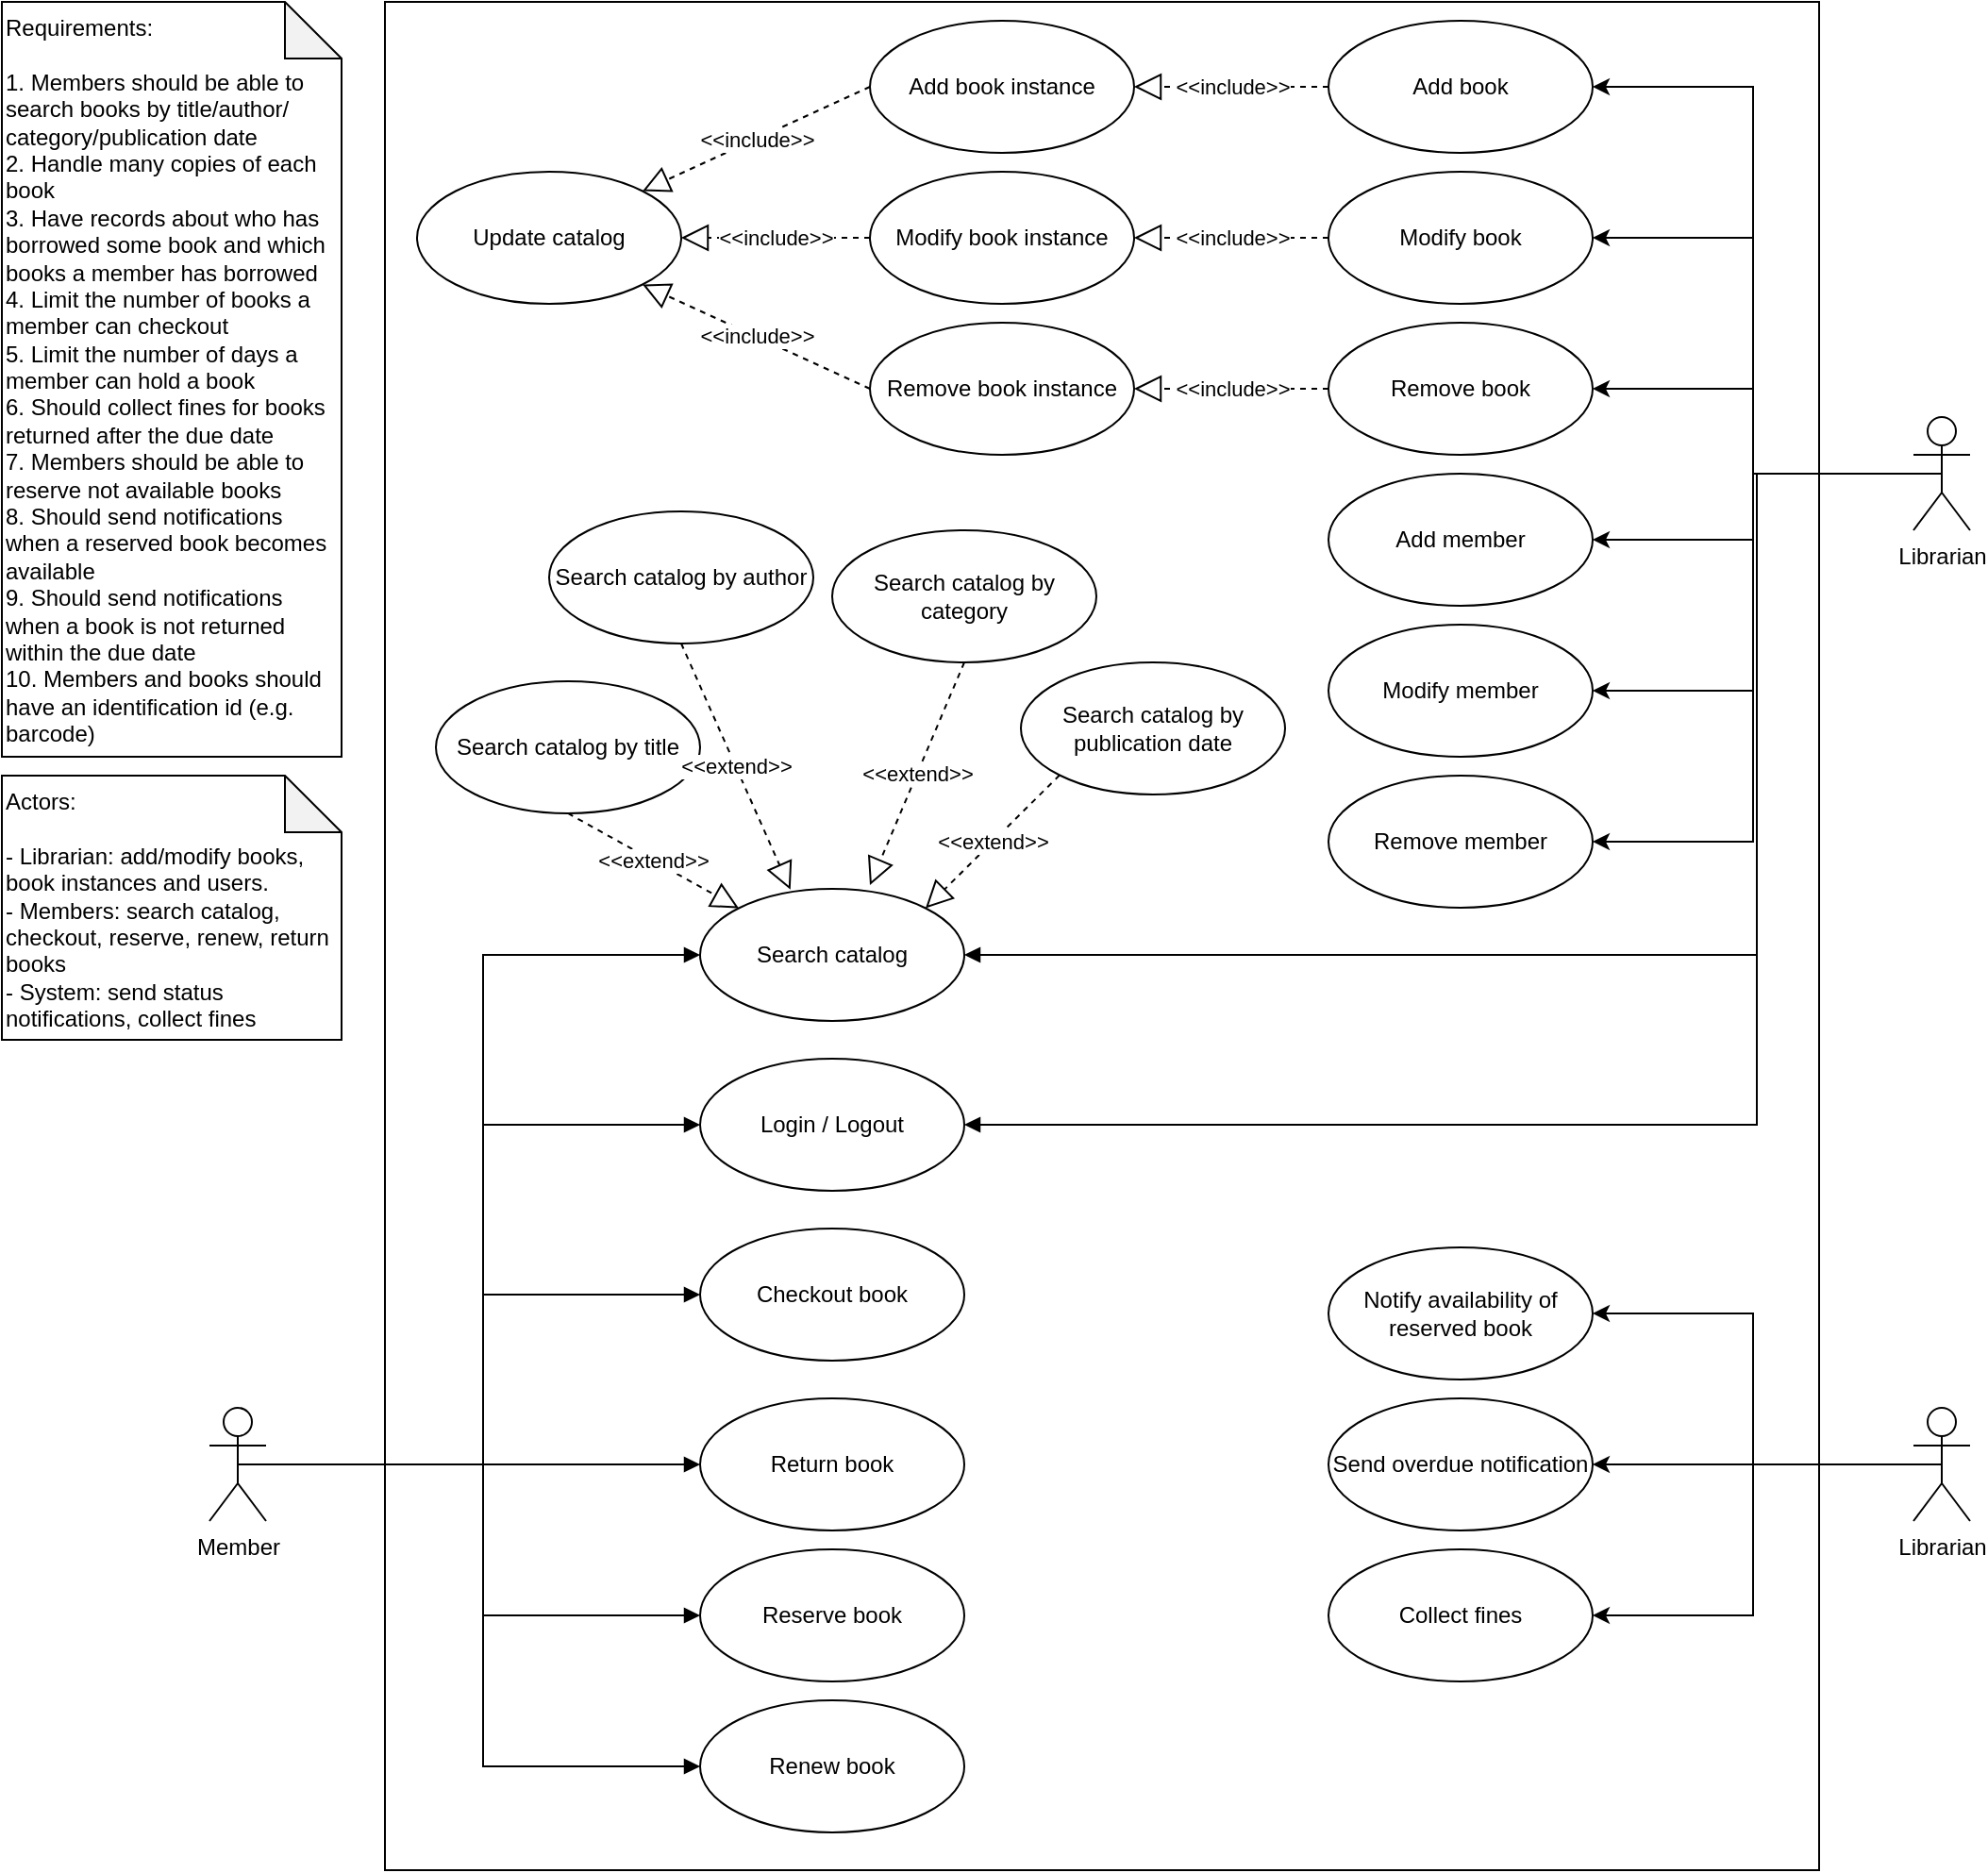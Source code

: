 <mxfile version="14.6.13" type="device" pages="2"><diagram id="AGxmsFFOLL8j4SlfcbJ1" name="Requirements and Use Case Diagram"><mxGraphModel dx="1730" dy="967" grid="1" gridSize="10" guides="1" tooltips="1" connect="1" arrows="1" fold="1" page="1" pageScale="1" pageWidth="827" pageHeight="1169" math="0" shadow="0"><root><mxCell id="0"/><mxCell id="1" parent="0"/><mxCell id="H3sFD_GERMzG2aIKMMmW-26" value="" style="html=1;" vertex="1" parent="1"><mxGeometry x="213" y="10" width="760" height="990" as="geometry"/></mxCell><mxCell id="qbcvoY72uWVvfOWqGD9E-3" value="&lt;span&gt;Requirements:&lt;br&gt;&lt;/span&gt;&lt;br&gt;&lt;span&gt;1. Members should be able to search books by title/author/ category/publication date&lt;/span&gt;&lt;br&gt;&lt;span&gt;2. Handle many copies of each book&lt;/span&gt;&lt;br&gt;&lt;span&gt;3. Have records about who has borrowed some book and which books a member has borrowed&lt;/span&gt;&lt;br&gt;&lt;span&gt;4. Limit the number of books a member can checkout&lt;/span&gt;&lt;br&gt;&lt;span&gt;5. Limit the number of days a member can hold a book&lt;/span&gt;&lt;br&gt;&lt;span&gt;6. Should collect fines for books returned after the due date&lt;/span&gt;&lt;br&gt;&lt;span&gt;7. Members should be able to reserve not available books&lt;/span&gt;&lt;br&gt;&lt;span&gt;8. Should send notifications when a reserved book becomes available&lt;/span&gt;&lt;br&gt;&lt;span&gt;9. Should send notifications when a book is not returned within the due date&lt;/span&gt;&lt;br&gt;&lt;span&gt;10. Members and books should have an identification id (e.g. barcode)&lt;/span&gt;" style="shape=note;whiteSpace=wrap;html=1;backgroundOutline=1;darkOpacity=0.05;verticalAlign=top;align=left;" parent="1" vertex="1"><mxGeometry x="10" y="10" width="180" height="400" as="geometry"/></mxCell><mxCell id="qbcvoY72uWVvfOWqGD9E-4" value="Actors:&lt;br&gt;&lt;br&gt;- Librarian: add/modify books, book instances and users.&lt;br&gt;- Members: search catalog, checkout, reserve, renew, return books&lt;br&gt;- System: send status notifications, collect fines" style="shape=note;whiteSpace=wrap;html=1;backgroundOutline=1;darkOpacity=0.05;verticalAlign=top;align=left;" parent="1" vertex="1"><mxGeometry x="10" y="420" width="180" height="140" as="geometry"/></mxCell><mxCell id="5PEmKShotiLP64jzKmIo-1" value="Add book" style="ellipse;whiteSpace=wrap;html=1;" parent="1" vertex="1"><mxGeometry x="713" y="20" width="140" height="70" as="geometry"/></mxCell><mxCell id="5PEmKShotiLP64jzKmIo-2" value="Modify book" style="ellipse;whiteSpace=wrap;html=1;" parent="1" vertex="1"><mxGeometry x="713" y="100" width="140" height="70" as="geometry"/></mxCell><mxCell id="5PEmKShotiLP64jzKmIo-3" value="Remove book" style="ellipse;whiteSpace=wrap;html=1;" parent="1" vertex="1"><mxGeometry x="713" y="180" width="140" height="70" as="geometry"/></mxCell><mxCell id="5PEmKShotiLP64jzKmIo-4" value="Add member" style="ellipse;whiteSpace=wrap;html=1;" parent="1" vertex="1"><mxGeometry x="713" y="260" width="140" height="70" as="geometry"/></mxCell><mxCell id="5PEmKShotiLP64jzKmIo-5" value="Remove member" style="ellipse;whiteSpace=wrap;html=1;" parent="1" vertex="1"><mxGeometry x="713" y="420" width="140" height="70" as="geometry"/></mxCell><mxCell id="5PEmKShotiLP64jzKmIo-6" value="Modify member" style="ellipse;whiteSpace=wrap;html=1;" parent="1" vertex="1"><mxGeometry x="713" y="340" width="140" height="70" as="geometry"/></mxCell><mxCell id="5PEmKShotiLP64jzKmIo-7" value="Notify availability of reserved book" style="ellipse;whiteSpace=wrap;html=1;" parent="1" vertex="1"><mxGeometry x="713" y="670" width="140" height="70" as="geometry"/></mxCell><mxCell id="5PEmKShotiLP64jzKmIo-9" style="edgeStyle=orthogonalEdgeStyle;rounded=0;orthogonalLoop=1;jettySize=auto;html=1;exitX=0.5;exitY=0.5;exitDx=0;exitDy=0;exitPerimeter=0;entryX=1;entryY=0.5;entryDx=0;entryDy=0;" parent="1" source="5PEmKShotiLP64jzKmIo-8" target="5PEmKShotiLP64jzKmIo-1" edge="1"><mxGeometry relative="1" as="geometry"/></mxCell><mxCell id="5PEmKShotiLP64jzKmIo-10" style="edgeStyle=orthogonalEdgeStyle;rounded=0;orthogonalLoop=1;jettySize=auto;html=1;exitX=0.5;exitY=0.5;exitDx=0;exitDy=0;exitPerimeter=0;entryX=1;entryY=0.5;entryDx=0;entryDy=0;" parent="1" source="5PEmKShotiLP64jzKmIo-8" target="5PEmKShotiLP64jzKmIo-2" edge="1"><mxGeometry relative="1" as="geometry"/></mxCell><mxCell id="5PEmKShotiLP64jzKmIo-11" style="edgeStyle=orthogonalEdgeStyle;rounded=0;orthogonalLoop=1;jettySize=auto;html=1;exitX=0.5;exitY=0.5;exitDx=0;exitDy=0;exitPerimeter=0;entryX=1;entryY=0.5;entryDx=0;entryDy=0;" parent="1" source="5PEmKShotiLP64jzKmIo-8" target="5PEmKShotiLP64jzKmIo-3" edge="1"><mxGeometry relative="1" as="geometry"/></mxCell><mxCell id="5PEmKShotiLP64jzKmIo-12" style="edgeStyle=orthogonalEdgeStyle;rounded=0;orthogonalLoop=1;jettySize=auto;html=1;exitX=0.5;exitY=0.5;exitDx=0;exitDy=0;exitPerimeter=0;entryX=1;entryY=0.5;entryDx=0;entryDy=0;" parent="1" source="5PEmKShotiLP64jzKmIo-8" target="5PEmKShotiLP64jzKmIo-4" edge="1"><mxGeometry relative="1" as="geometry"/></mxCell><mxCell id="5PEmKShotiLP64jzKmIo-13" style="edgeStyle=orthogonalEdgeStyle;rounded=0;orthogonalLoop=1;jettySize=auto;html=1;exitX=0.5;exitY=0.5;exitDx=0;exitDy=0;exitPerimeter=0;entryX=1;entryY=0.5;entryDx=0;entryDy=0;" parent="1" source="5PEmKShotiLP64jzKmIo-8" target="5PEmKShotiLP64jzKmIo-6" edge="1"><mxGeometry relative="1" as="geometry"/></mxCell><mxCell id="5PEmKShotiLP64jzKmIo-14" style="edgeStyle=orthogonalEdgeStyle;rounded=0;orthogonalLoop=1;jettySize=auto;html=1;exitX=0.5;exitY=0.5;exitDx=0;exitDy=0;exitPerimeter=0;entryX=1;entryY=0.5;entryDx=0;entryDy=0;" parent="1" source="5PEmKShotiLP64jzKmIo-8" target="5PEmKShotiLP64jzKmIo-5" edge="1"><mxGeometry relative="1" as="geometry"/></mxCell><mxCell id="H3sFD_GERMzG2aIKMMmW-13" style="edgeStyle=orthogonalEdgeStyle;rounded=0;orthogonalLoop=1;jettySize=auto;html=1;exitX=0.5;exitY=0.5;exitDx=0;exitDy=0;exitPerimeter=0;entryX=1;entryY=0.5;entryDx=0;entryDy=0;endArrow=block;endFill=1;" edge="1" parent="1" source="5PEmKShotiLP64jzKmIo-8" target="5PEmKShotiLP64jzKmIo-17"><mxGeometry relative="1" as="geometry"><Array as="points"><mxPoint x="940" y="260"/><mxPoint x="940" y="515"/></Array></mxGeometry></mxCell><mxCell id="1gqdG-SC3oVYsaFY8wtd-3" style="edgeStyle=orthogonalEdgeStyle;rounded=0;orthogonalLoop=1;jettySize=auto;html=1;exitX=0.5;exitY=0.5;exitDx=0;exitDy=0;exitPerimeter=0;entryX=1;entryY=0.5;entryDx=0;entryDy=0;endArrow=block;endFill=1;" edge="1" parent="1" source="5PEmKShotiLP64jzKmIo-8" target="1gqdG-SC3oVYsaFY8wtd-1"><mxGeometry relative="1" as="geometry"><Array as="points"><mxPoint x="940" y="260"/><mxPoint x="940" y="605"/></Array></mxGeometry></mxCell><mxCell id="5PEmKShotiLP64jzKmIo-8" value="Librarian" style="shape=umlActor;verticalLabelPosition=bottom;verticalAlign=top;html=1;" parent="1" vertex="1"><mxGeometry x="1023" y="230" width="30" height="60" as="geometry"/></mxCell><mxCell id="5PEmKShotiLP64jzKmIo-15" value="Send overdue notification" style="ellipse;whiteSpace=wrap;html=1;" parent="1" vertex="1"><mxGeometry x="713" y="750" width="140" height="70" as="geometry"/></mxCell><mxCell id="5PEmKShotiLP64jzKmIo-16" value="Collect fines" style="ellipse;whiteSpace=wrap;html=1;" parent="1" vertex="1"><mxGeometry x="713" y="830" width="140" height="70" as="geometry"/></mxCell><mxCell id="5PEmKShotiLP64jzKmIo-17" value="Search catalog" style="ellipse;whiteSpace=wrap;html=1;" parent="1" vertex="1"><mxGeometry x="380" y="480" width="140" height="70" as="geometry"/></mxCell><mxCell id="5PEmKShotiLP64jzKmIo-18" value="Search catalog by title" style="ellipse;whiteSpace=wrap;html=1;" parent="1" vertex="1"><mxGeometry x="240" y="370" width="140" height="70" as="geometry"/></mxCell><mxCell id="5PEmKShotiLP64jzKmIo-19" value="Search catalog by author" style="ellipse;whiteSpace=wrap;html=1;" parent="1" vertex="1"><mxGeometry x="300" y="280" width="140" height="70" as="geometry"/></mxCell><mxCell id="H3sFD_GERMzG2aIKMMmW-2" style="edgeStyle=orthogonalEdgeStyle;rounded=0;orthogonalLoop=1;jettySize=auto;html=1;exitX=0.5;exitY=0.5;exitDx=0;exitDy=0;exitPerimeter=0;entryX=1;entryY=0.5;entryDx=0;entryDy=0;" edge="1" parent="1" source="H3sFD_GERMzG2aIKMMmW-1" target="5PEmKShotiLP64jzKmIo-7"><mxGeometry relative="1" as="geometry"/></mxCell><mxCell id="H3sFD_GERMzG2aIKMMmW-3" style="edgeStyle=orthogonalEdgeStyle;rounded=0;orthogonalLoop=1;jettySize=auto;html=1;exitX=0.5;exitY=0.5;exitDx=0;exitDy=0;exitPerimeter=0;entryX=1;entryY=0.5;entryDx=0;entryDy=0;" edge="1" parent="1" source="H3sFD_GERMzG2aIKMMmW-1" target="5PEmKShotiLP64jzKmIo-15"><mxGeometry relative="1" as="geometry"/></mxCell><mxCell id="H3sFD_GERMzG2aIKMMmW-4" style="edgeStyle=orthogonalEdgeStyle;rounded=0;orthogonalLoop=1;jettySize=auto;html=1;exitX=0.5;exitY=0.5;exitDx=0;exitDy=0;exitPerimeter=0;entryX=1;entryY=0.5;entryDx=0;entryDy=0;" edge="1" parent="1" source="H3sFD_GERMzG2aIKMMmW-1" target="5PEmKShotiLP64jzKmIo-16"><mxGeometry relative="1" as="geometry"/></mxCell><mxCell id="H3sFD_GERMzG2aIKMMmW-1" value="Librarian" style="shape=umlActor;verticalLabelPosition=bottom;verticalAlign=top;html=1;" vertex="1" parent="1"><mxGeometry x="1023" y="755" width="30" height="60" as="geometry"/></mxCell><mxCell id="H3sFD_GERMzG2aIKMMmW-5" value="Search catalog by category" style="ellipse;whiteSpace=wrap;html=1;" vertex="1" parent="1"><mxGeometry x="450" y="290" width="140" height="70" as="geometry"/></mxCell><mxCell id="H3sFD_GERMzG2aIKMMmW-6" value="Search catalog by publication date" style="ellipse;whiteSpace=wrap;html=1;" vertex="1" parent="1"><mxGeometry x="550" y="360" width="140" height="70" as="geometry"/></mxCell><mxCell id="H3sFD_GERMzG2aIKMMmW-7" value="&amp;lt;&amp;lt;extend&amp;gt;&amp;gt;" style="endArrow=block;dashed=1;endFill=0;endSize=12;html=1;exitX=0.5;exitY=1;exitDx=0;exitDy=0;entryX=0;entryY=0;entryDx=0;entryDy=0;" edge="1" parent="1" source="5PEmKShotiLP64jzKmIo-18" target="5PEmKShotiLP64jzKmIo-17"><mxGeometry width="160" relative="1" as="geometry"><mxPoint x="780" y="520" as="sourcePoint"/><mxPoint x="400" y="500" as="targetPoint"/></mxGeometry></mxCell><mxCell id="H3sFD_GERMzG2aIKMMmW-9" value="&amp;lt;&amp;lt;extend&amp;gt;&amp;gt;" style="endArrow=block;dashed=1;endFill=0;endSize=12;html=1;exitX=0.5;exitY=1;exitDx=0;exitDy=0;entryX=0.342;entryY=0.006;entryDx=0;entryDy=0;entryPerimeter=0;" edge="1" parent="1" target="5PEmKShotiLP64jzKmIo-17"><mxGeometry width="160" relative="1" as="geometry"><mxPoint x="370" y="350" as="sourcePoint"/><mxPoint x="450" y="480" as="targetPoint"/></mxGeometry></mxCell><mxCell id="H3sFD_GERMzG2aIKMMmW-10" value="&amp;lt;&amp;lt;extend&amp;gt;&amp;gt;" style="endArrow=block;dashed=1;endFill=0;endSize=12;html=1;exitX=0.5;exitY=1;exitDx=0;exitDy=0;" edge="1" parent="1" source="H3sFD_GERMzG2aIKMMmW-5"><mxGeometry width="160" relative="1" as="geometry"><mxPoint x="593.081" y="439.536" as="sourcePoint"/><mxPoint x="470" y="478" as="targetPoint"/></mxGeometry></mxCell><mxCell id="H3sFD_GERMzG2aIKMMmW-11" value="&amp;lt;&amp;lt;extend&amp;gt;&amp;gt;" style="endArrow=block;dashed=1;endFill=0;endSize=12;html=1;exitX=0;exitY=1;exitDx=0;exitDy=0;entryX=1;entryY=0;entryDx=0;entryDy=0;" edge="1" parent="1" source="H3sFD_GERMzG2aIKMMmW-6" target="5PEmKShotiLP64jzKmIo-17"><mxGeometry width="160" relative="1" as="geometry"><mxPoint x="690" y="525" as="sourcePoint"/><mxPoint x="530" y="525" as="targetPoint"/></mxGeometry></mxCell><mxCell id="H3sFD_GERMzG2aIKMMmW-14" value="Checkout book" style="ellipse;whiteSpace=wrap;html=1;" vertex="1" parent="1"><mxGeometry x="380" y="660" width="140" height="70" as="geometry"/></mxCell><mxCell id="H3sFD_GERMzG2aIKMMmW-15" value="Reserve book" style="ellipse;whiteSpace=wrap;html=1;" vertex="1" parent="1"><mxGeometry x="380" y="830" width="140" height="70" as="geometry"/></mxCell><mxCell id="H3sFD_GERMzG2aIKMMmW-16" value="Renew book" style="ellipse;whiteSpace=wrap;html=1;" vertex="1" parent="1"><mxGeometry x="380" y="910" width="140" height="70" as="geometry"/></mxCell><mxCell id="H3sFD_GERMzG2aIKMMmW-17" value="Return book" style="ellipse;whiteSpace=wrap;html=1;" vertex="1" parent="1"><mxGeometry x="380" y="750" width="140" height="70" as="geometry"/></mxCell><mxCell id="H3sFD_GERMzG2aIKMMmW-20" style="edgeStyle=orthogonalEdgeStyle;rounded=0;orthogonalLoop=1;jettySize=auto;html=1;exitX=0.5;exitY=0.5;exitDx=0;exitDy=0;exitPerimeter=0;entryX=0;entryY=0.5;entryDx=0;entryDy=0;endArrow=block;endFill=1;" edge="1" parent="1" source="H3sFD_GERMzG2aIKMMmW-19" target="5PEmKShotiLP64jzKmIo-17"><mxGeometry relative="1" as="geometry"/></mxCell><mxCell id="H3sFD_GERMzG2aIKMMmW-21" style="edgeStyle=orthogonalEdgeStyle;rounded=0;orthogonalLoop=1;jettySize=auto;html=1;exitX=0.5;exitY=0.5;exitDx=0;exitDy=0;exitPerimeter=0;entryX=0;entryY=0.5;entryDx=0;entryDy=0;endArrow=block;endFill=1;" edge="1" parent="1" source="H3sFD_GERMzG2aIKMMmW-19" target="H3sFD_GERMzG2aIKMMmW-14"><mxGeometry relative="1" as="geometry"/></mxCell><mxCell id="H3sFD_GERMzG2aIKMMmW-22" style="edgeStyle=orthogonalEdgeStyle;rounded=0;orthogonalLoop=1;jettySize=auto;html=1;exitX=0.5;exitY=0.5;exitDx=0;exitDy=0;exitPerimeter=0;entryX=0;entryY=0.5;entryDx=0;entryDy=0;endArrow=block;endFill=1;" edge="1" parent="1" source="H3sFD_GERMzG2aIKMMmW-19" target="H3sFD_GERMzG2aIKMMmW-17"><mxGeometry relative="1" as="geometry"/></mxCell><mxCell id="H3sFD_GERMzG2aIKMMmW-23" style="edgeStyle=orthogonalEdgeStyle;rounded=0;orthogonalLoop=1;jettySize=auto;html=1;exitX=0.5;exitY=0.5;exitDx=0;exitDy=0;exitPerimeter=0;entryX=0;entryY=0.5;entryDx=0;entryDy=0;endArrow=block;endFill=1;" edge="1" parent="1" source="H3sFD_GERMzG2aIKMMmW-19" target="H3sFD_GERMzG2aIKMMmW-15"><mxGeometry relative="1" as="geometry"/></mxCell><mxCell id="H3sFD_GERMzG2aIKMMmW-24" style="edgeStyle=orthogonalEdgeStyle;rounded=0;orthogonalLoop=1;jettySize=auto;html=1;exitX=0.5;exitY=0.5;exitDx=0;exitDy=0;exitPerimeter=0;entryX=0;entryY=0.5;entryDx=0;entryDy=0;endArrow=block;endFill=1;" edge="1" parent="1" source="H3sFD_GERMzG2aIKMMmW-19" target="H3sFD_GERMzG2aIKMMmW-16"><mxGeometry relative="1" as="geometry"/></mxCell><mxCell id="1gqdG-SC3oVYsaFY8wtd-2" style="edgeStyle=orthogonalEdgeStyle;rounded=0;orthogonalLoop=1;jettySize=auto;html=1;exitX=0.5;exitY=0.5;exitDx=0;exitDy=0;exitPerimeter=0;entryX=0;entryY=0.5;entryDx=0;entryDy=0;endArrow=block;endFill=1;" edge="1" parent="1" source="H3sFD_GERMzG2aIKMMmW-19" target="1gqdG-SC3oVYsaFY8wtd-1"><mxGeometry relative="1" as="geometry"/></mxCell><mxCell id="H3sFD_GERMzG2aIKMMmW-19" value="Member" style="shape=umlActor;verticalLabelPosition=bottom;verticalAlign=top;html=1;" vertex="1" parent="1"><mxGeometry x="120" y="755" width="30" height="60" as="geometry"/></mxCell><mxCell id="H3sFD_GERMzG2aIKMMmW-27" value="Add book instance" style="ellipse;whiteSpace=wrap;html=1;" vertex="1" parent="1"><mxGeometry x="470" y="20" width="140" height="70" as="geometry"/></mxCell><mxCell id="H3sFD_GERMzG2aIKMMmW-28" value="Modify book instance" style="ellipse;whiteSpace=wrap;html=1;" vertex="1" parent="1"><mxGeometry x="470" y="100" width="140" height="70" as="geometry"/></mxCell><mxCell id="H3sFD_GERMzG2aIKMMmW-29" value="Remove book instance" style="ellipse;whiteSpace=wrap;html=1;" vertex="1" parent="1"><mxGeometry x="470" y="180" width="140" height="70" as="geometry"/></mxCell><mxCell id="H3sFD_GERMzG2aIKMMmW-30" value="Update catalog" style="ellipse;whiteSpace=wrap;html=1;" vertex="1" parent="1"><mxGeometry x="230" y="100" width="140" height="70" as="geometry"/></mxCell><mxCell id="H3sFD_GERMzG2aIKMMmW-32" value="&amp;lt;&amp;lt;include&amp;gt;&amp;gt;" style="endArrow=block;dashed=1;endFill=0;endSize=12;html=1;exitX=0;exitY=0.5;exitDx=0;exitDy=0;entryX=1;entryY=0.5;entryDx=0;entryDy=0;" edge="1" parent="1" source="5PEmKShotiLP64jzKmIo-1" target="H3sFD_GERMzG2aIKMMmW-27"><mxGeometry width="160" relative="1" as="geometry"><mxPoint x="620" y="70" as="sourcePoint"/><mxPoint x="700" y="200" as="targetPoint"/></mxGeometry></mxCell><mxCell id="H3sFD_GERMzG2aIKMMmW-33" value="&amp;lt;&amp;lt;include&amp;gt;&amp;gt;" style="endArrow=block;dashed=1;endFill=0;endSize=12;html=1;exitX=0;exitY=0.5;exitDx=0;exitDy=0;entryX=1;entryY=0.5;entryDx=0;entryDy=0;" edge="1" parent="1" source="5PEmKShotiLP64jzKmIo-2" target="H3sFD_GERMzG2aIKMMmW-28"><mxGeometry width="160" relative="1" as="geometry"><mxPoint x="713" y="110" as="sourcePoint"/><mxPoint x="610" y="110" as="targetPoint"/></mxGeometry></mxCell><mxCell id="H3sFD_GERMzG2aIKMMmW-34" value="&amp;lt;&amp;lt;include&amp;gt;&amp;gt;" style="endArrow=block;dashed=1;endFill=0;endSize=12;html=1;exitX=0;exitY=0.5;exitDx=0;exitDy=0;entryX=1;entryY=0.5;entryDx=0;entryDy=0;" edge="1" parent="1" source="5PEmKShotiLP64jzKmIo-3" target="H3sFD_GERMzG2aIKMMmW-29"><mxGeometry width="160" relative="1" as="geometry"><mxPoint x="723" y="145" as="sourcePoint"/><mxPoint x="620" y="145" as="targetPoint"/></mxGeometry></mxCell><mxCell id="H3sFD_GERMzG2aIKMMmW-35" value="&amp;lt;&amp;lt;include&amp;gt;&amp;gt;" style="endArrow=block;dashed=1;endFill=0;endSize=12;html=1;exitX=0;exitY=0.5;exitDx=0;exitDy=0;entryX=1;entryY=1;entryDx=0;entryDy=0;" edge="1" parent="1" source="H3sFD_GERMzG2aIKMMmW-29" target="H3sFD_GERMzG2aIKMMmW-30"><mxGeometry width="160" relative="1" as="geometry"><mxPoint x="723" y="225" as="sourcePoint"/><mxPoint x="620" y="225" as="targetPoint"/></mxGeometry></mxCell><mxCell id="H3sFD_GERMzG2aIKMMmW-36" value="&amp;lt;&amp;lt;include&amp;gt;&amp;gt;" style="endArrow=block;dashed=1;endFill=0;endSize=12;html=1;exitX=0;exitY=0.5;exitDx=0;exitDy=0;entryX=1;entryY=0;entryDx=0;entryDy=0;" edge="1" parent="1" source="H3sFD_GERMzG2aIKMMmW-27" target="H3sFD_GERMzG2aIKMMmW-30"><mxGeometry width="160" relative="1" as="geometry"><mxPoint x="480" y="225" as="sourcePoint"/><mxPoint x="380" y="145" as="targetPoint"/></mxGeometry></mxCell><mxCell id="H3sFD_GERMzG2aIKMMmW-37" value="&amp;lt;&amp;lt;include&amp;gt;&amp;gt;" style="endArrow=block;dashed=1;endFill=0;endSize=12;html=1;exitX=0;exitY=0.5;exitDx=0;exitDy=0;" edge="1" parent="1" source="H3sFD_GERMzG2aIKMMmW-28"><mxGeometry width="160" relative="1" as="geometry"><mxPoint x="480" y="65" as="sourcePoint"/><mxPoint x="370" y="135" as="targetPoint"/></mxGeometry></mxCell><mxCell id="1gqdG-SC3oVYsaFY8wtd-1" value="Login / Logout" style="ellipse;whiteSpace=wrap;html=1;" vertex="1" parent="1"><mxGeometry x="380" y="570" width="140" height="70" as="geometry"/></mxCell></root></mxGraphModel></diagram><diagram id="JMOQaaR2jBVib1-uUZcH" name="Class Diagram"><mxGraphModel dx="1038" dy="580" grid="1" gridSize="10" guides="1" tooltips="1" connect="1" arrows="1" fold="1" page="1" pageScale="1" pageWidth="827" pageHeight="1169" math="0" shadow="0"><root><mxCell id="shMWeKdTq8ipAa4pGVma-0"/><mxCell id="shMWeKdTq8ipAa4pGVma-1" parent="shMWeKdTq8ipAa4pGVma-0"/></root></mxGraphModel></diagram></mxfile>